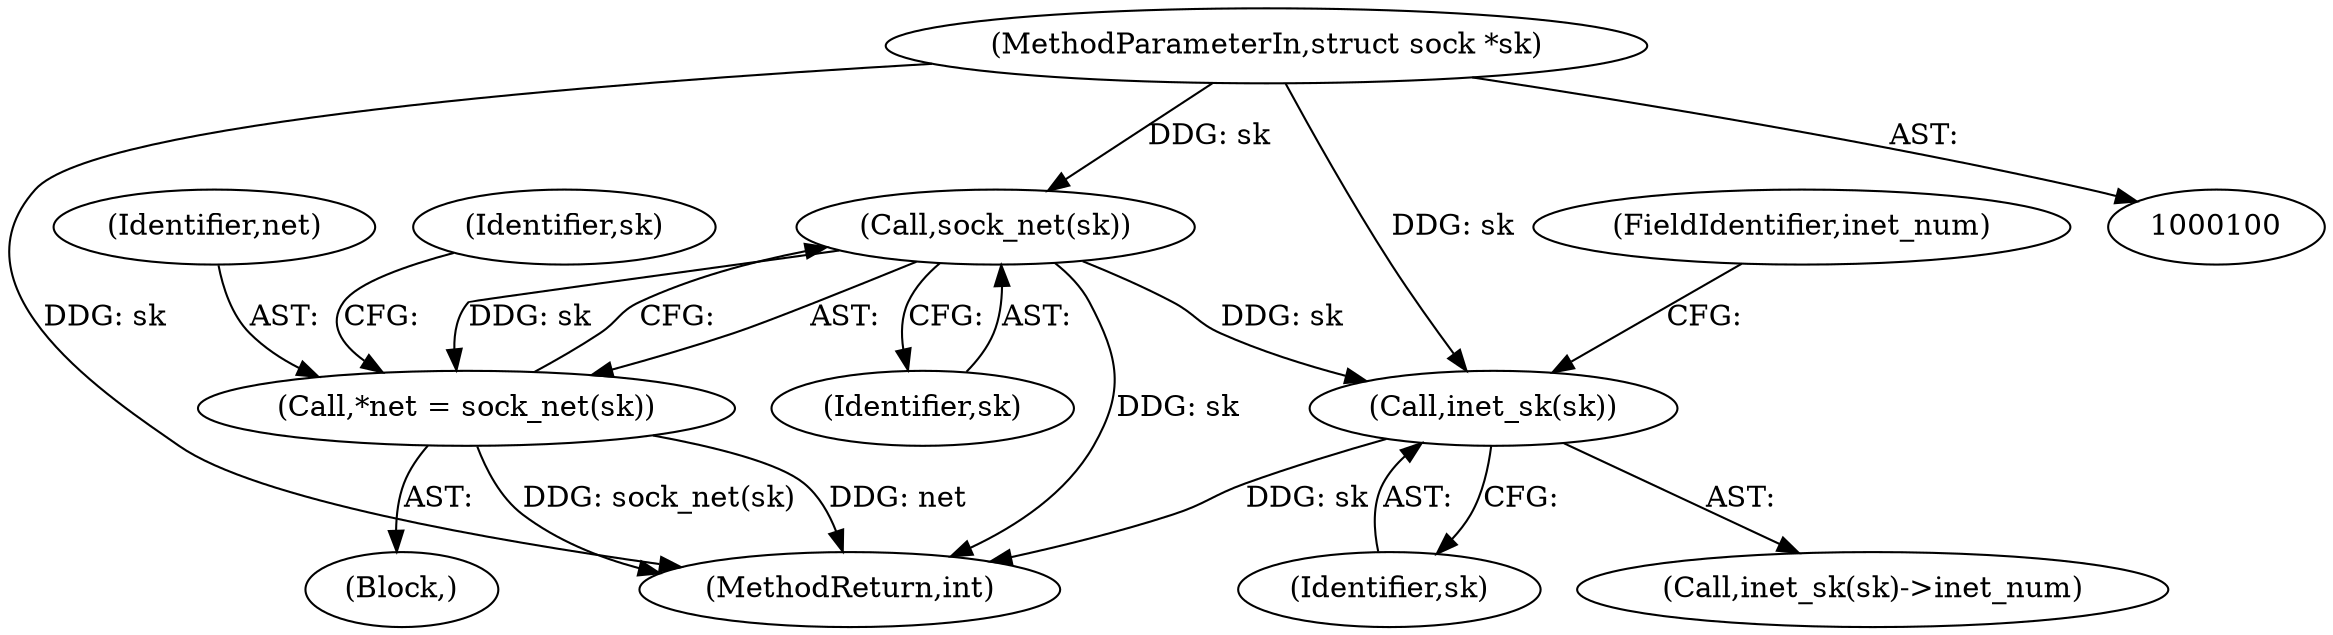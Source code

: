 digraph "0_linux_99253eb750fda6a644d5188fb26c43bad8d5a745@pointer" {
"1000101" [label="(MethodParameterIn,struct sock *sk)"];
"1000111" [label="(Call,sock_net(sk))"];
"1000109" [label="(Call,*net = sock_net(sk))"];
"1000123" [label="(Call,inet_sk(sk))"];
"1000125" [label="(FieldIdentifier,inet_num)"];
"1000124" [label="(Identifier,sk)"];
"1000110" [label="(Identifier,net)"];
"1000201" [label="(MethodReturn,int)"];
"1000118" [label="(Identifier,sk)"];
"1000111" [label="(Call,sock_net(sk))"];
"1000109" [label="(Call,*net = sock_net(sk))"];
"1000123" [label="(Call,inet_sk(sk))"];
"1000122" [label="(Call,inet_sk(sk)->inet_num)"];
"1000105" [label="(Block,)"];
"1000101" [label="(MethodParameterIn,struct sock *sk)"];
"1000112" [label="(Identifier,sk)"];
"1000101" -> "1000100"  [label="AST: "];
"1000101" -> "1000201"  [label="DDG: sk"];
"1000101" -> "1000111"  [label="DDG: sk"];
"1000101" -> "1000123"  [label="DDG: sk"];
"1000111" -> "1000109"  [label="AST: "];
"1000111" -> "1000112"  [label="CFG: "];
"1000112" -> "1000111"  [label="AST: "];
"1000109" -> "1000111"  [label="CFG: "];
"1000111" -> "1000201"  [label="DDG: sk"];
"1000111" -> "1000109"  [label="DDG: sk"];
"1000111" -> "1000123"  [label="DDG: sk"];
"1000109" -> "1000105"  [label="AST: "];
"1000110" -> "1000109"  [label="AST: "];
"1000118" -> "1000109"  [label="CFG: "];
"1000109" -> "1000201"  [label="DDG: net"];
"1000109" -> "1000201"  [label="DDG: sock_net(sk)"];
"1000123" -> "1000122"  [label="AST: "];
"1000123" -> "1000124"  [label="CFG: "];
"1000124" -> "1000123"  [label="AST: "];
"1000125" -> "1000123"  [label="CFG: "];
"1000123" -> "1000201"  [label="DDG: sk"];
}
